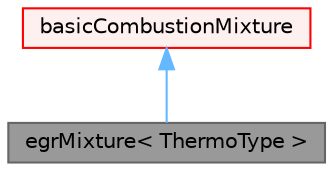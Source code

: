 digraph "egrMixture&lt; ThermoType &gt;"
{
 // LATEX_PDF_SIZE
  bgcolor="transparent";
  edge [fontname=Helvetica,fontsize=10,labelfontname=Helvetica,labelfontsize=10];
  node [fontname=Helvetica,fontsize=10,shape=box,height=0.2,width=0.4];
  Node1 [id="Node000001",label="egrMixture\< ThermoType \>",height=0.2,width=0.4,color="gray40", fillcolor="grey60", style="filled", fontcolor="black",tooltip="The egr mixture contains species (\"ft\", \"b\", \"egr\")."];
  Node2 -> Node1 [id="edge1_Node000001_Node000002",dir="back",color="steelblue1",style="solid",tooltip=" "];
  Node2 [id="Node000002",label="basicCombustionMixture",height=0.2,width=0.4,color="red", fillcolor="#FFF0F0", style="filled",URL="$classFoam_1_1basicCombustionMixture.html",tooltip="Specialization of the basicSpecieMixture for combustion."];
}
